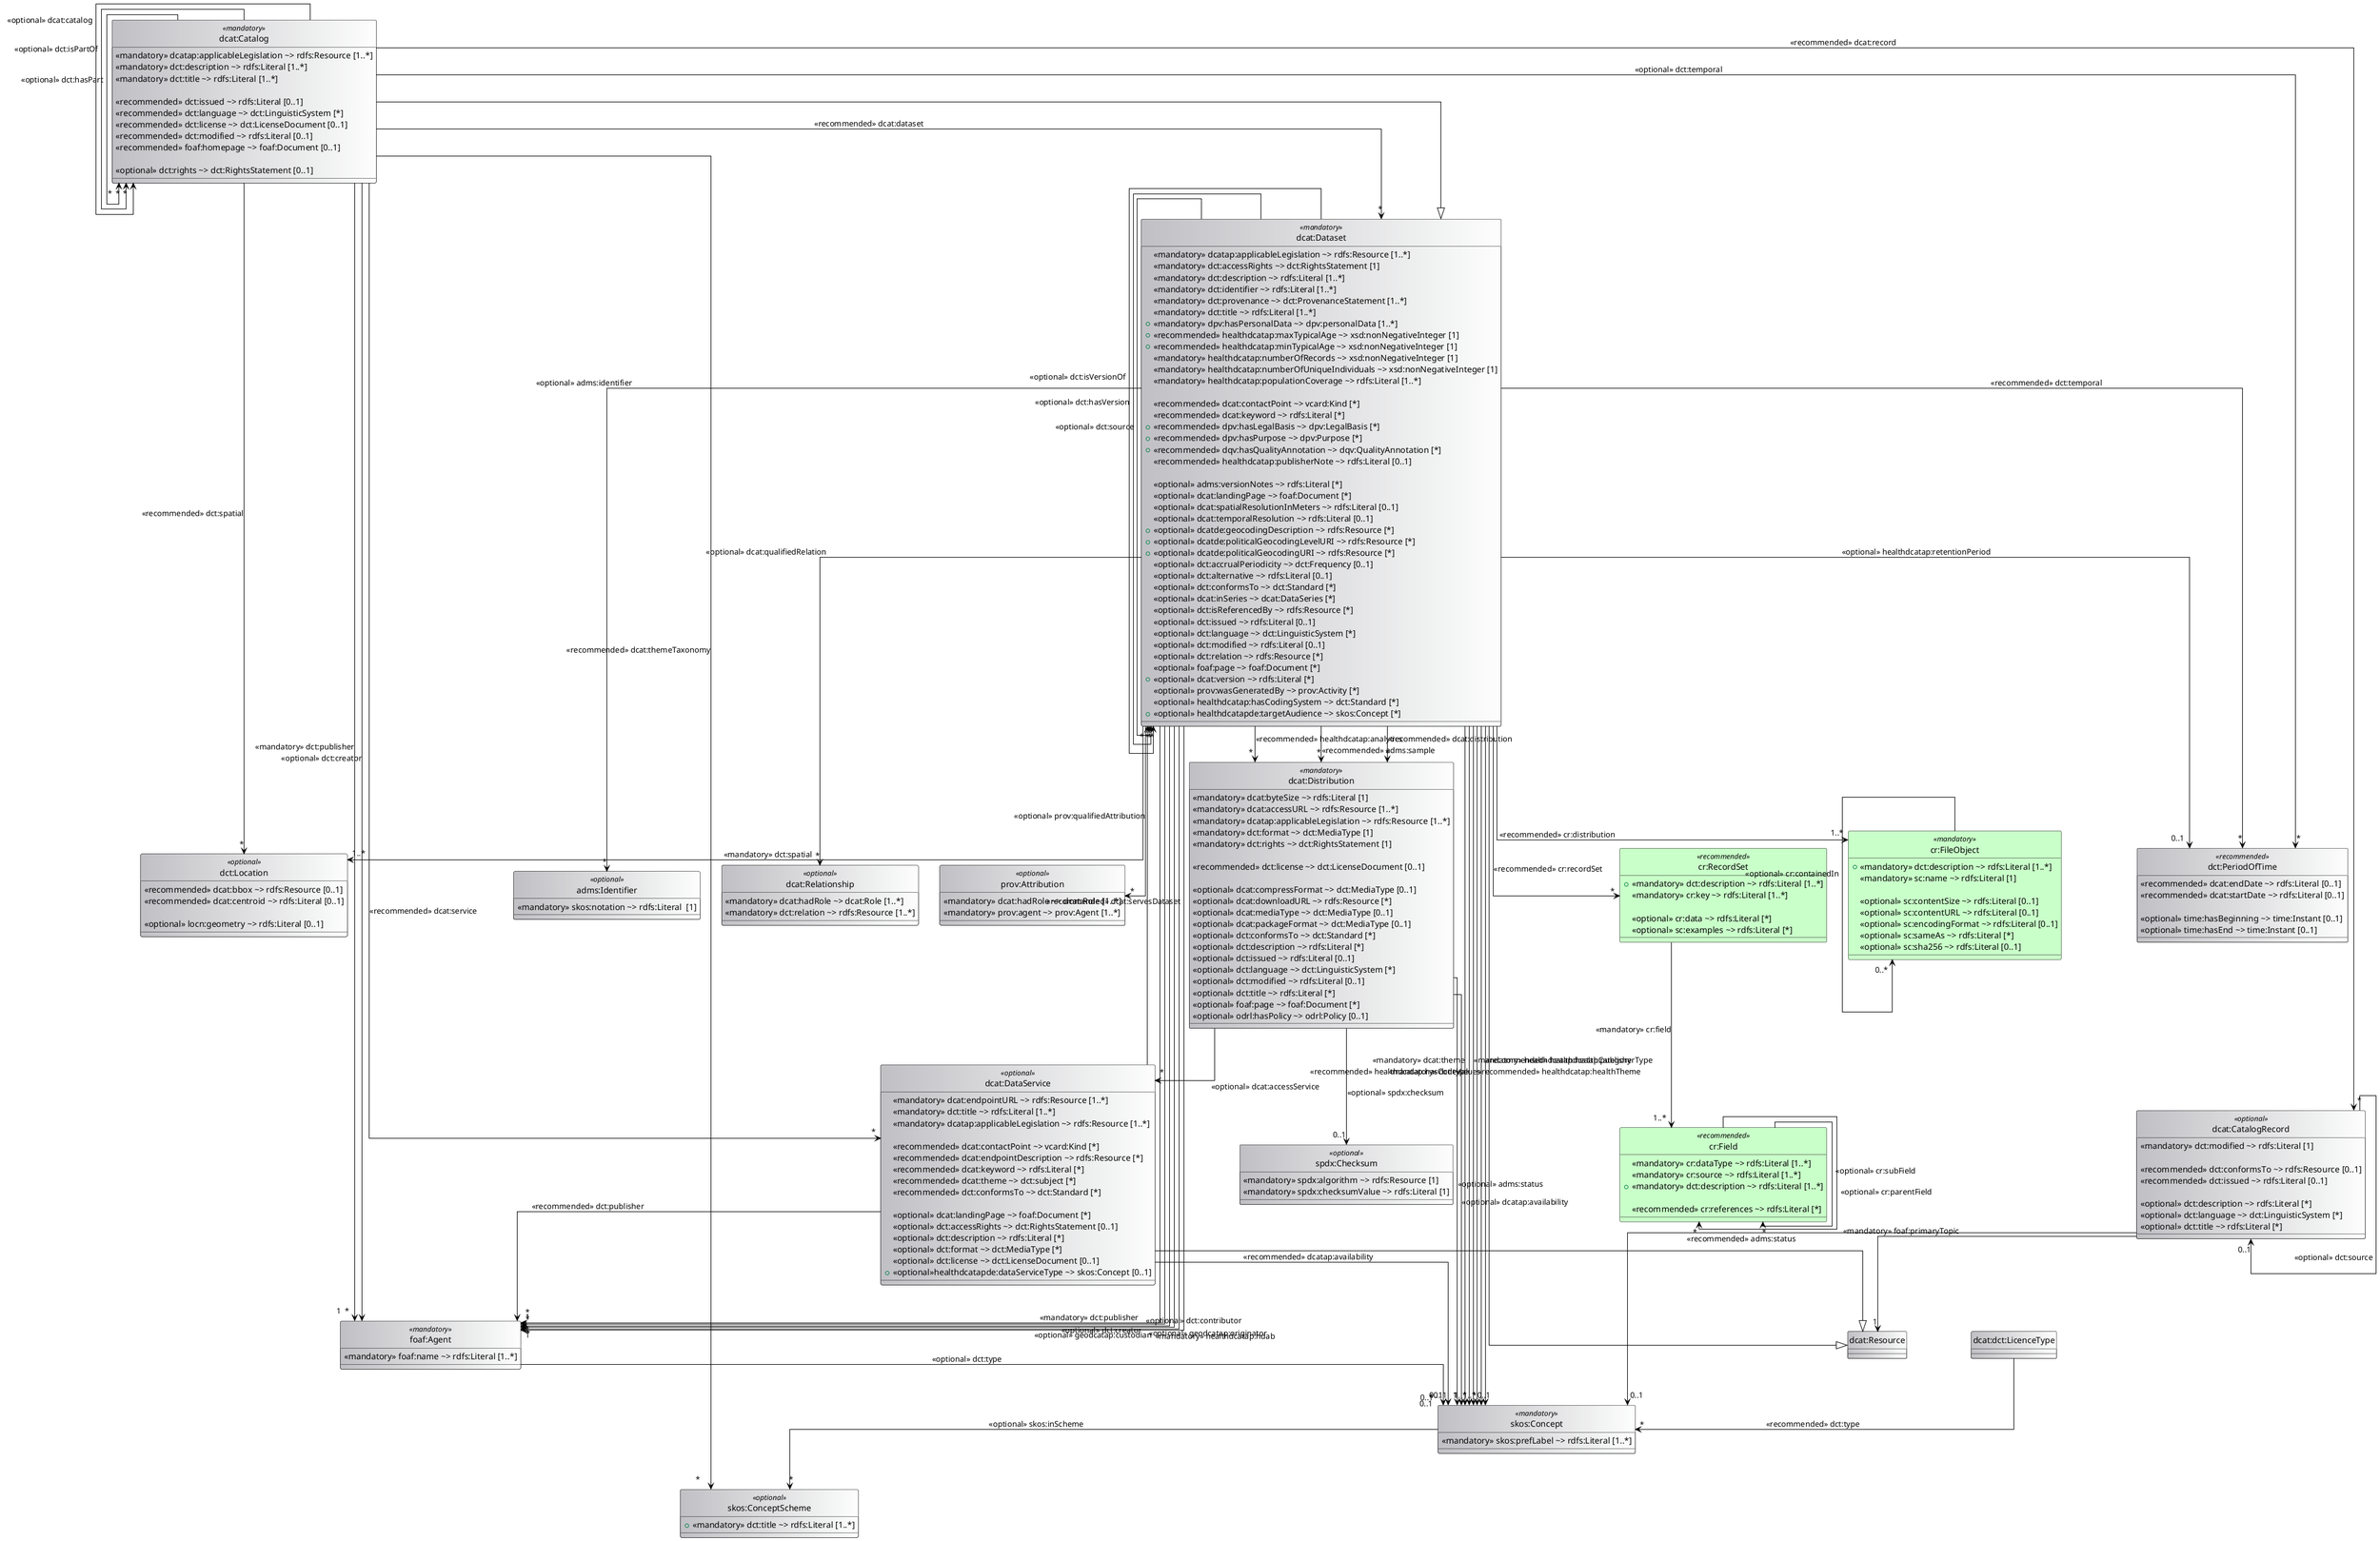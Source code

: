 @startuml

remove @unlinked

hide class circle
' hide fields

skinparam ClassBackgroundColor #C1C0C5|FDFEFD 
skinparam ClassBorderColor black
skinparam ArrowColor black
skinparam BorderColor black 
skinparam linetype ortho


class "dcat:Resource"

"dcat:Catalog"     --|> "dcat:Dataset"
"dcat:Dataset"     --|> "dcat:Resource"
"dcat:DataService" --|> "dcat:Resource"


class "dcat:Catalog" <<mandatory>> {
    <<mandatory>> dcatap:applicableLegislation ~> rdfs:Resource [1..*]
    <<mandatory>> dct:description ~> rdfs:Literal [1..*]
    <<mandatory>> dct:title ~> rdfs:Literal [1..*]

    <<recommended>> dct:issued ~> rdfs:Literal [0..1]
    <<recommended>> dct:language ~> dct:LinguisticSystem [*]
    <<recommended>> dct:license ~> dct:LicenseDocument [0..1]
    <<recommended>> dct:modified ~> rdfs:Literal [0..1]
    <<recommended>> foaf:homepage ~> foaf:Document [0..1]

    <<optional>> dct:rights ~> dct:RightsStatement [0..1]
}
'@ rdfs:label      = Katalog
'@ rdf:about       = http://www.w3.org/ns/dcat#Catalog
'@ rdfs:seeAlso    = https://www.w3.org/TR/vocab-dcat-2/#Class:Catalog
'@ rdfs:comment    = Eine Sammlung oder Quelle, welche die beschriebenen Datens�tze, Datenservices oder Kataloge zur Verf�gung stellt.

"dcat:Catalog" --> "*"          "dcat:Catalog"       : <<optional>> dct:hasPart
"dcat:Catalog" --> "*"          "dcat:Catalog"       : <<optional>> dct:isPartOf
"dcat:Catalog" --> "*"          "dcat:Catalog"       : <<optional>> dcat:catalog
"dcat:Catalog" --> "*"  "dcat:Dataset"       : <<recommended>> dcat:dataset
"dcat:Catalog" --> "*" "dcat:DataService" : <<recommended>> dcat:service
"dcat:Catalog" --> "*" "dct:Location"     : <<recommended>> dct:spatial
"dcat:Catalog" --> "*"     "dcat:CatalogRecord" : <<recommended>> dcat:record
"dcat:Catalog" --> "1"     "foaf:Agent"         : <<mandatory>> dct:publisher
"dcat:Catalog" --> "*"     "foaf:Agent"         : <<optional>> dct:creator
"dcat:Catalog" --> "*"     "dct:PeriodOfTime"         : <<optional>> dct:temporal
"dcat:Catalog" --> "*" "skos:ConceptScheme"     : <<recommended>> dcat:themeTaxonomy


class "dcat:Dataset" <<mandatory>> { 
    <<mandatory>> dcatap:applicableLegislation ~> rdfs:Resource [1..*]
    <<mandatory>> dct:accessRights ~> dct:RightsStatement [1]
    <<mandatory>> dct:description ~> rdfs:Literal [1..*]
    <<mandatory>> dct:identifier ~> rdfs:Literal [1..*]
    <<mandatory>> dct:provenance ~> dct:ProvenanceStatement [1..*]
    <<mandatory>> dct:title ~> rdfs:Literal [1..*]
    + <<mandatory>> dpv:hasPersonalData ~> dpv:personalData [1..*]
    + <<recommended>> healthdcatap:maxTypicalAge ~> xsd:nonNegativeInteger [1]
    + <<recommended>> healthdcatap:minTypicalAge ~> xsd:nonNegativeInteger [1]
    <<mandatory>> healthdcatap:numberOfRecords ~> xsd:nonNegativeInteger [1]
    <<mandatory>> healthdcatap:numberOfUniqueIndividuals ~> xsd:nonNegativeInteger [1]
    <<mandatory>> healthdcatap:populationCoverage ~> rdfs:Literal [1..*]

    <<recommended>> dcat:contactPoint ~> vcard:Kind [*]
    <<recommended>> dcat:keyword ~> rdfs:Literal [*]
    + <<recommended>> dpv:hasLegalBasis ~> dpv:LegalBasis [*]
    + <<recommended>> dpv:hasPurpose ~> dpv:Purpose [*]
    + <<recommended>> dqv:hasQualityAnnotation ~> dqv:QualityAnnotation [*]
    <<recommended>> healthdcatap:publisherNote ~> rdfs:Literal [0..1]
   
    <<optional>> adms:versionNotes ~> rdfs:Literal [*]
    <<optional>> dcat:landingPage ~> foaf:Document [*]
    <<optional>> dcat:spatialResolutionInMeters ~> rdfs:Literal [0..1]
    <<optional>> dcat:temporalResolution ~> rdfs:Literal [0..1]
    + <<optional>> dcatde:geocodingDescription ~> rdfs:Resource [*]
    + <<optional>> dcatde:politicalGeocodingLevelURI ~> rdfs:Resource [*]
    + <<optional>> dcatde:politicalGeocodingURI ~> rdfs:Resource [*]
    <<optional>> dct:accrualPeriodicity ~> dct:Frequency [0..1]
    <<optional>> dct:alternative ~> rdfs:Literal [0..1]
    <<optional>> dct:conformsTo ~> dct:Standard [*]
    <<optional>> dcat:inSeries ~> dcat:DataSeries [*]
    <<optional>> dct:isReferencedBy ~> rdfs:Resource [*]
    <<optional>> dct:issued ~> rdfs:Literal [0..1]
    <<optional>> dct:language ~> dct:LinguisticSystem [*]
    <<optional>> dct:modified ~> rdfs:Literal [0..1]
    <<optional>> dct:relation ~> rdfs:Resource [*]
    <<optional>> foaf:page ~> foaf:Document [*]
    + <<optional>> dcat:version ~> rdfs:Literal [*]
    <<optional>> prov:wasGeneratedBy ~> prov:Activity [*]
    <<optional>> healthdcatap:hasCodingSystem ~> dct:Standard [*]
    + <<optional>> healthdcatapde:targetAudience ~> skos:Concept [*]
}   
'@ rdfs:label      = Datensatz
'@ rdf:about       = http://www.w3.org/ns/dcat#Dataset
'@ rdfs:seeAlso    = https://www.w3.org/TR/vocab-dcat-2/#Class:Dataset
'@ rdfs:comment    = Eine logische Entit�t, welche die ver�ffentlichten Informationen repr�sentiert.

"dcat:Dataset" --> "1..*"  "skos:Concept"  : <<mandatory>> dcat:theme
"dcat:Dataset" --> "1"  "skos:Concept"  : <<mandatory>> dct:type
"dcat:Dataset" --> "1..*"  "skos:Concept"  : <<mandatory>> healthdcatap:healthCategory
"dcat:Dataset" --> "*"  "skos:Concept"  : <<recommended>> healthdcatap:healthTheme
"dcat:Dataset" --> "*"  "skos:Concept"  : <<recommended>> healthdcatap:hasCodeValues
"dcat:Dataset" --> "0..1"  "skos:Concept"  : <<recommended>> healthdcatap:publisherType
"dcat:Dataset" --> "*"     "cr:RecordSet"       : <<recommended>> cr:recordSet
"dcat:Dataset" --> "1..*"  "cr:FileObject"      : <<recommended>> cr:distribution
"dcat:Dataset" --> "*"     "dcat:Dataset"       : <<optional>> dct:source
"dcat:Dataset" --> "*"     "dcat:Dataset"       : <<optional>> dct:hasVersion
"dcat:Dataset" --> "*"     "dcat:Dataset"       : <<optional>> dct:isVersionOf
"dcat:Dataset" --> "*"     "dcat:Distribution"  : <<recommended>> healthdcatap:analytics
"dcat:Dataset" --> "*"  "dcat:Distribution"  : <<recommended>> adms:sample
"dcat:Dataset" --> "*"  "dcat:Distribution"  : <<recommended>> dcat:distribution
"dcat:Dataset" --> "1..*" "dct:Location"     : <<mandatory>> dct:spatial
"dcat:Dataset" --> "*" "dct:PeriodOfTime" : <<recommended>> dct:temporal
"dcat:Dataset" --> "1"  "foaf:Agent"         : <<mandatory>> dct:publisher
"dcat:Dataset" --> "*"     "foaf:Agent"         : <<optional>> dct:creator
"dcat:Dataset" --> "*"     "foaf:Agent"         : <<optional>> dct:contributor
"dcat:Dataset" --> "*"     "foaf:Agent"         : <<optional>> geodcatap:originator
"dcat:Dataset" --> "*"     "foaf:Agent"         : <<optional>> geodcatap:custodian
"dcat:Dataset" --> "0..1"     "dct:PeriodOfTime"         : <<optional>> healthdcatap:retentionPeriod
"dcat:Dataset" --> "1"     "foaf:Agent"         : <<mandatory>> healthdcatap:hdab
"dcat:Dataset" --> "*"     "adms:Identifier"         : <<optional>> adms:identifier
"dcat:Dataset" --> "*"     "dcat:Relationship"         : <<optional>> dcat:qualifiedRelation
"dcat:Dataset" --> "*"     "prov:Attribution"         : <<optional>> prov:qualifiedAttribution


class "cr:FileObject" <<mandatory>> #TECHNOLOGY {
    + <<mandatory>> dct:description ~> rdfs:Literal [1..*]
    <<mandatory>> sc:name ~> rdfs:Literal [1]
    
    <<optional>> sc:contentSize ~> rdfs:Literal [0..1]
    <<optional>> sc:contentURL ~> rdfs:Literal [0..1]
    <<optional>> sc:encodingFormat ~> rdfs:Literal [0..1]
    <<optional>> sc:sameAs ~> rdfs:Literal [*]
    <<optional>> sc:sha256 ~> rdfs:Literal [0..1]
}
"cr:FileObject" --> "0..*"     "cr:FileObject"  : <<optional>> cr:containedIn

class "cr:RecordSet" <<recommended>> #TECHNOLOGY {
    + <<mandatory>> dct:description ~> rdfs:Literal [1..*]
    <<mandatory>> cr:key ~> rdfs:Literal [1..*]
    
    <<optional>> cr:data ~> rdfs:Literal [*]
    <<optional>> sc:examples ~> rdfs:Literal [*]
}
"cr:RecordSet" --> "1..*"     "cr:Field"  : <<mandatory>> cr:field


class "cr:Field" <<recommended>> #TECHNOLOGY {
    <<mandatory>> cr:dataType ~> rdfs:Literal [1..*]
    <<mandatory>> cr:source ~> rdfs:Literal [1..*]
    + <<mandatory>> dct:description ~> rdfs:Literal [1..*]

    <<recommended>> cr:references ~> rdfs:Literal [*]
}
"cr:Field" --> "*"     "cr:Field"       : <<optional>> cr:subField
"cr:Field" --> "*"     "cr:Field"       : <<optional>> cr:parentField


class "dcat:Distribution" <<mandatory>> {
    <<mandatory>> dcat:byteSize ~> rdfs:Literal [1]
    <<mandatory>> dcat:accessURL ~> rdfs:Resource [1..*]
    <<mandatory>> dcatap:applicableLegislation ~> rdfs:Resource [1..*]
    <<mandatory>> dct:format ~> dct:MediaType [1]
    <<mandatory>> dct:rights ~> dct:RightsStatement [1]
    
    <<recommended>> dct:license ~> dct:LicenseDocument [0..1] 

    <<optional>> dcat:compressFormat ~> dct:MediaType [0..1]
    <<optional>> dcat:downloadURL ~> rdfs:Resource [*]
    <<optional>> dcat:mediaType ~> dct:MediaType [0..1]
    <<optional>> dcat:packageFormat ~> dct:MediaType [0..1]
    <<optional>> dct:conformsTo ~> dct:Standard [*]
    <<optional>> dct:description ~> rdfs:Literal [*]
    <<optional>> dct:issued ~> rdfs:Literal [0..1]
    <<optional>> dct:language ~> dct:LinguisticSystem [*]
    <<optional>> dct:modified ~> rdfs:Literal [0..1]
    <<optional>> dct:title ~> rdfs:Literal [*]
    <<optional>> foaf:page ~> foaf:Document [*]
    <<optional>> odrl:hasPolicy ~> odrl:Policy [0..1]
}
'@ rdfs:label      = Distribution
'@ rdf:about       = http://www.w3.org/ns/dcat#Distribution
'@ rdfs:seeAlso    = https://www.w3.org/TR/vocab-dcat-2/#Class:Distribution
'@ rdfs:comment    = Eine physische Verk�rperung/Repr�sentanz des Datensatzes in einem spezifischen Format.

"dcat:Distribution"    --> "*" "dcat:DataService"  : <<optional>> dcat:accessService
"dcat:Distribution"    --> "0..1"  "spdx:Checksum" : <<optional>> spdx:checksum
"dcat:Distribution"    --> "0..1"  "skos:Concept" : <<optional>> adms:status
"dcat:Distribution"    --> "0..1"  "skos:Concept" : <<optional>> dcatap:availability



class "dcat:DataService" <<optional>> {
    <<mandatory>> dcat:endpointURL ~> rdfs:Resource [1..*]
    <<mandatory>> dct:title ~> rdfs:Literal [1..*]
    <<mandatory>> dcatap:applicableLegislation ~> rdfs:Resource [1..*]

    <<recommended>> dcat:contactPoint ~> vcard:Kind [*]
    <<recommended>> dcat:endpointDescription ~> rdfs:Resource [*]
    <<recommended>> dcat:keyword ~> rdfs:Literal [*]
    <<recommended>> dcat:theme ~> dct:subject [*]
    <<recommended>> dct:conformsTo ~> dct:Standard [*]
    
    <<optional>> dcat:landingPage ~> foaf:Document [*]
    <<optional>> dct:accessRights ~> dct:RightsStatement [0..1]
    <<optional>> dct:description ~> rdfs:Literal [*]
    <<optional>> dct:format ~> dct:MediaType [*]
    <<optional>> dct:license ~> dct:LicenseDocument [0..1]
    + <<optional>>healthdcatapde:dataServiceType ~> skos:Concept [0..1]
}
'@ rdfs:label      = Datenservice
'@ rdf:about       = http://www.w3.org/ns/dcat#DataService
'@ rdfs:seeAlso    = https://www.w3.org/TR/vocab-dcat-2/#Class:Data_Service
'@ rdfs:comment    = Ein Datenservice erm�glicht den Zugang zu einem oder mehreren Datens�tzen oder stellt Datenverarbeitungsverfahren zur Verf�gung.
'@ rdfs:comment    = **Verwendungshinweis:** DCAT-AP.de empfiehlt zus�tzlich die folgenden Eigenschaften zu verwenden, um den Datenservice genauer zu beschreiben: 
'@ rdfs:comment    = [`dct:spatial`](#datensatz-raumliche-abdeckung), [`dct:temporal`](#datensatz-zeitliche-abdeckung), [`dcat:spatialResolutionInMeters`](#datensatz-raumliche-auflosung-in-meter), [`dcat:temporalResolution`](#datensatz-zeitliche-auflosung), [`dct:accrualPeriodicity`](#datensatz-aktualisierungsfrequenz) und [`prov:wasGeneratedBy`](#datensatz-wurde-erzeugt-von).
'@ rdfs:comment    = Diese �nderungen werden zur Zeit auf Ebene des W3Cs diskutiert und das weitere Vorgehen von der Entscheidung des W3C und von DCAT-AP abh�ngig gemacht.
'@ rdfs:comment    = Die Verwendung wird im [Konventionenhandbuch](https://www.dcat-ap.de/def/dcatde/2.0/implRules/#modellierung-eines-datenservices) genauer beschrieben.

"dcat:DataService" --> "*" "dcat:Dataset"     : <<recommended>> dcat:servesDataset
"dcat:DataService" --> "*"  "foaf:Agent"      : <<recommended>> dct:publisher
"dcat:DataService" --> "0..1"  "skos:Concept"      : <<recommended>> dcatap:availability


class "dct:PeriodOfTime" <<recommended>> {
    <<recommended>> dcat:endDate ~> rdfs:Literal [0..1]
    <<recommended>> dcat:startDate ~> rdfs:Literal [0..1]

    <<optional>> time:hasBeginning ~> time:Instant [0..1]
    <<optional>> time:hasEnd ~> time:Instant [0..1]  
}
'@ rdfs:label        = Zeitraum
'@ rdf:about         = http://purl.org/dc/terms/PeriodOfTime
'@ rdfs:seeAlso      = https://www.w3.org/TR/vocab-dcat-2/#Class:Period_of_Time
'@ rdfs:comment      = Ein Zeitintervall, welches durch Start- und Endzeitpunkt bezeichnet bzw. definiert ist.
'@ rdfs:comment      = Das Zeitintervall kann auch offen sein, dann hat es lediglich einen Start- oder Endzeitpunkt.
'@ rdfs:comment      = Die Verwendung wird im [Konventionenhandbuch](https://www.dcat-ap.de/def/dcatde/2.0/spec/#datensatz-zeitliche-abdeckung) genauer beschrieben.


class "dct:Location" <<optional>> {
    <<recommended>> dcat:bbox ~> rdfs:Resource [0..1]
    <<recommended>> dcat:centroid ~> rdfs:Literal [0..1]

    <<optional>> locn:geometry ~> rdfs:Literal [0..1]
}
'@ rdfs:label      = Standort
'@ rdf:about       = http://purl.org/dc/terms/Location
'@ rdfs:seeAlso    = https://www.dublincore.org/specifications/dublin-core/dcmi-terms/terms/Location/
'@ rdfs:comment    = Ein r�umlicher Bereich oder ein bezeichneter Ort. Er kann durch ein kontrolliertes Vokabular oder mit geographischen Koordinaten repr�sentiert werden.
'@ rdfs:comment    = Die Verwendung wird im [Konventionenhandbuch](https://www.dcat-ap.de/def/dcatde/2.0/implRules/#angaben-zur-geografischen-abdeckung) genauer beschrieben.


class "foaf:Agent" <<mandatory>> {
    <<mandatory>> foaf:name ~> rdfs:Literal [1..*]
}
'@ rdfs:label      = Verantwortliche Stelle
'@ rdf:about       = http://xmlns.com/foaf/0.1/Agent
'@ rdfs:seeAlso    = http://xmlns.com/foaf/spec/#term_Agent
'@ rdfs:comment    = Eine Stelle oder Person, welche mit Katalogen und Datens�tzen in unterschiedlichen Rollenauspr�gungen assoziiert ist.

"foaf:Agent" --> "0..1"     "skos:Concept"      : <<optional>> dct:type


class "adms:Identifier" <<optional>> {
    <<mandatory>> skos:notation ~> rdfs:Literal  [1]
}
'@ rdfs:label      = Identifier
'@ rdf:about       = http://www.w3.org/ns/adms#Identifier
'@ rdfs:seeAlso    = https://www.w3.org/TR/vocab-adms/#dt_identifier
'@ rdfs:comment    = Die Klasse "Identifier" besteht je nach spezifischen Kontext aus einem String, welcher
'@ rdfs:comment    = - die ID ist, 
'@ rdfs:comment    = - eine optionale ID f�r das ID-Schema ist,
'@ rdfs:comment    = - eine optionale ID f�r die Version des ID-Schemas ist oder
'@ rdfs:comment    = - eine optionale ID f�r die das ID-Schema pflegende verantwortliche Stelle ist.


class "spdx:Checksum" <<optional>> {
    <<mandatory>> spdx:algorithm ~> rdfs:Resource [1]
    <<mandatory>> spdx:checksumValue ~> rdfs:Literal [1]
}
'@ rdfs:label      = Pr�fsumme
'@ rdf:about       = http://spdx.org/rdf/terms#Checksum
'@ rdfs:seeAlso    = https://spdx.org/rdf/terms/#d4e1930
'@ rdfs:comment    = Ein Wert, der es erm�glicht, die Inhalte einer Datei zu verifizieren (f�r korrekt zu erkl�ren). 
'@ rdfs:comment    = Diese Klasse erm�glicht es, die Ergebnisse einer Vielzahl von Pr�fsummen- und Kryptoalgorithmen zu repr�sentieren.


class "dcat:CatalogRecord" <<optional>> {
    <<mandatory>> dct:modified ~> rdfs:Literal [1]
 
    <<recommended>> dct:conformsTo ~> rdfs:Resource [0..1]
    <<recommended>> dct:issued ~> rdfs:Literal [0..1]
    
    <<optional>> dct:description ~> rdfs:Literal [*]
    <<optional>> dct:language ~> dct:LinguisticSystem [*]
    <<optional>> dct:title ~> rdfs:Literal [*]
}
'@ rdfs:label      = Katalogeintrag
'@ rdf:about       = http://www.w3.org/ns/dcat#CatalogRecord
'@ rdfs:seeAlso    = https://www.w3.org/TR/vocab-dcat-2/#Class:Catalog_Record
'@ rdfs:comment    = Die Beschreibung des Eintrags in einem Katalog.

"dcat:CatalogRecord" --> "1"     "dcat:Resource"      : <<mandatory>> foaf:primaryTopic
"dcat:CatalogRecord" --> "0..1"  "dcat:CatalogRecord" : <<optional>> dct:source
"dcat:CatalogRecord" --> "0..1"  "skos:Concept" : <<recommended>> adms:status


class "dct:LicenceType" <<recommended>> {
}
'@ rdfs:label      = Lizenzdokument
'@ rdf:about       = http://purl.org/dc/terms/LicenseDocument
'@ rdfs:seeAlso    = https://www.dublincore.org/specifications/dublin-core/dcmi-terms/2012-06-14/#terms-LicenseDocument
'@ rdfs:comment    = Ein rechtlich verbindliches Dokument, welches die Verwendung einer Ressource offiziell erlaubt.

"dcat:dct:LicenceType" --> "*"  "skos:Concept" : <<recommended>> dct:type


class "dcat:Relationship" <<optional>> {
    <<mandatory>> dcat:hadRole ~> dcat:Role [1..*]
    <<mandatory>> dct:relation ~> rdfs:Resource [1..*]
}
'@ rdfs:label      = Beziehung
'@ rdf:about       = http://www.w3.org/ns/dcat#Relationship
'@ rdfs:seeAlso    = https://www.w3.org/TR/vocab-dcat-2/#Class:Relationship
'@ rdfs:comment    = Eine Klasse, um eine Beziehung zwischen mehreren DCAT Ressourcen genauer zu beschreiben.


class "prov:Attribution" <<optional>> {
    <<mandatory>> dcat:hadRole ~> dcat:Role [1..*]
    <<mandatory>> prov:agent ~> prov:Agent [1..*]
}
'@ rdfs:label      = Rollenzuordnung
'@ rdf:about       = http://www.w3.org/ns/prov#Attribution
'@ rdfs:seeAlso    = https://www.w3.org/TR/prov-o/#Attribution
'@ rdfs:comment    = Diese Klasse verkn�ft eine Ressource mit Agenten und beschreibt, welche Rolle die Agenten im Bezug auf die Ressource eingenommen haben.
'@ rdfs:comment    = Sie ist insbesondere dann relevant, wenn keine Eigenschaften wie `dcatde:originator`, `dct:creator` oder `dct:publisher` existieren, um die Rolle zu beschreiben.


class "skos:Concept" <<mandatory>> {
    <<mandatory>> skos:prefLabel ~> rdfs:Literal [1..*]
}
'@ rdfs:label      = Kategorie
'@ rdf:about       = http://www.w3.org/2004/02/skos/core#Concept
'@ rdfs:seeAlso    = https://www.w3.org/TR/vocab-dcat-2/#Class:Concept
'@ rdfs:comment    = Das Thema bzw. die Kategorie eines Datensatzes.

"skos:Concept" --> "*"     "skos:ConceptScheme"      : <<optional>> skos:inScheme


class "skos:ConceptScheme" <<optional>> {
    + <<mandatory>> dct:title ~> rdfs:Literal [1..*]
}
'@ rdfs:label      = Kategorienschema
'@ rdf:about       = http://www.w3.org/2004/02/skos/core#ConceptScheme
'@ rdfs:seeAlso    = https://www.w3.org/TR/vocab-dcat-2/#Class:Concept_Scheme
'@ rdfs:comment    = Eine Sammlung von Konzepten/Begrifflichkeiten (z.B. in Form eines kontrollierten Vokabulars) durch welche die Kategorie definiert ist.


@enduml